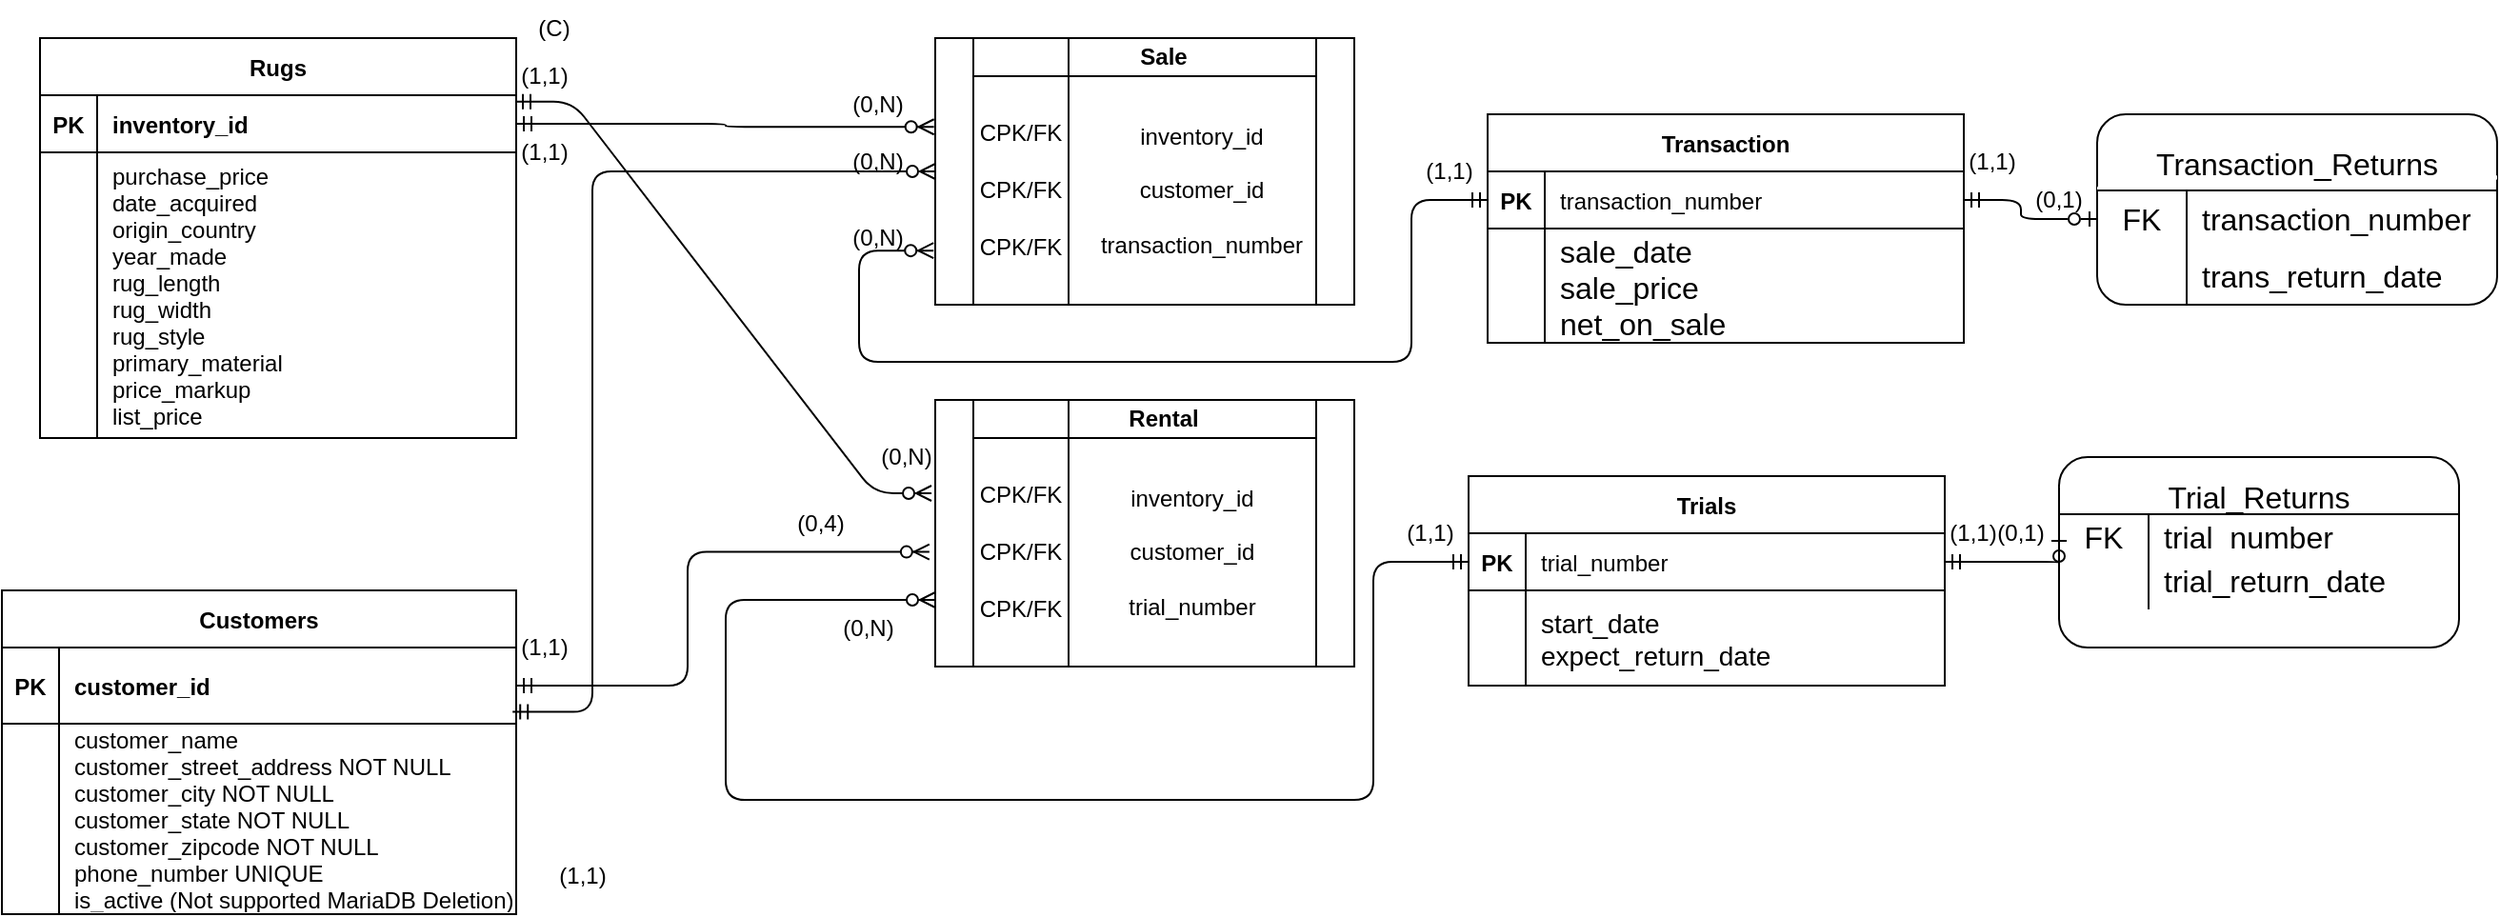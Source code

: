 <mxfile version="21.7.5" type="github">
  <diagram id="R2lEEEUBdFMjLlhIrx00" name="Page-1">
    <mxGraphModel dx="2146" dy="830" grid="1" gridSize="10" guides="1" tooltips="1" connect="1" arrows="1" fold="1" page="1" pageScale="1" pageWidth="850" pageHeight="1100" math="0" shadow="0" extFonts="Permanent Marker^https://fonts.googleapis.com/css?family=Permanent+Marker">
      <root>
        <mxCell id="0" />
        <mxCell id="1" parent="0" />
        <mxCell id="C-vyLk0tnHw3VtMMgP7b-1" value="" style="edgeStyle=entityRelationEdgeStyle;endArrow=ERzeroToMany;startArrow=ERmandOne;endFill=1;startFill=0;entryX=-0.009;entryY=0.35;entryDx=0;entryDy=0;entryPerimeter=0;exitX=0.998;exitY=0.111;exitDx=0;exitDy=0;exitPerimeter=0;" parent="1" source="C-vyLk0tnHw3VtMMgP7b-24" target="LShmClLfT84cLfDmFWbB-32" edge="1">
          <mxGeometry width="100" height="100" relative="1" as="geometry">
            <mxPoint x="290" y="56" as="sourcePoint" />
            <mxPoint x="384" y="80" as="targetPoint" />
            <Array as="points">
              <mxPoint x="330" y="50" />
              <mxPoint x="310" y="130" />
              <mxPoint x="319" y="350" />
              <mxPoint x="360" y="280" />
              <mxPoint x="340" y="310" />
            </Array>
          </mxGeometry>
        </mxCell>
        <mxCell id="C-vyLk0tnHw3VtMMgP7b-2" value="Customers" style="shape=table;startSize=30;container=1;collapsible=1;childLayout=tableLayout;fixedRows=1;rowLines=0;fontStyle=1;align=center;resizeLast=1;" parent="1" vertex="1">
          <mxGeometry x="20" y="310" width="270" height="170" as="geometry" />
        </mxCell>
        <mxCell id="C-vyLk0tnHw3VtMMgP7b-3" value="" style="shape=partialRectangle;collapsible=0;dropTarget=0;pointerEvents=0;fillColor=none;points=[[0,0.5],[1,0.5]];portConstraint=eastwest;top=0;left=0;right=0;bottom=1;" parent="C-vyLk0tnHw3VtMMgP7b-2" vertex="1">
          <mxGeometry y="30" width="270" height="40" as="geometry" />
        </mxCell>
        <mxCell id="C-vyLk0tnHw3VtMMgP7b-4" value="PK" style="shape=partialRectangle;overflow=hidden;connectable=0;fillColor=none;top=0;left=0;bottom=0;right=0;fontStyle=1;" parent="C-vyLk0tnHw3VtMMgP7b-3" vertex="1">
          <mxGeometry width="30" height="40" as="geometry">
            <mxRectangle width="30" height="40" as="alternateBounds" />
          </mxGeometry>
        </mxCell>
        <mxCell id="C-vyLk0tnHw3VtMMgP7b-5" value="customer_id" style="shape=partialRectangle;overflow=hidden;connectable=0;fillColor=none;top=0;left=0;bottom=0;right=0;align=left;spacingLeft=6;fontStyle=1;" parent="C-vyLk0tnHw3VtMMgP7b-3" vertex="1">
          <mxGeometry x="30" width="240" height="40" as="geometry">
            <mxRectangle width="240" height="40" as="alternateBounds" />
          </mxGeometry>
        </mxCell>
        <mxCell id="C-vyLk0tnHw3VtMMgP7b-6" value="" style="shape=partialRectangle;collapsible=0;dropTarget=0;pointerEvents=0;fillColor=none;points=[[0,0.5],[1,0.5]];portConstraint=eastwest;top=0;left=0;right=0;bottom=0;" parent="C-vyLk0tnHw3VtMMgP7b-2" vertex="1">
          <mxGeometry y="70" width="270" height="100" as="geometry" />
        </mxCell>
        <mxCell id="C-vyLk0tnHw3VtMMgP7b-7" value="" style="shape=partialRectangle;overflow=hidden;connectable=0;fillColor=none;top=0;left=0;bottom=0;right=0;" parent="C-vyLk0tnHw3VtMMgP7b-6" vertex="1">
          <mxGeometry width="30" height="100" as="geometry">
            <mxRectangle width="30" height="100" as="alternateBounds" />
          </mxGeometry>
        </mxCell>
        <mxCell id="C-vyLk0tnHw3VtMMgP7b-8" value="customer_name &#xa;customer_street_address NOT NULL&#xa;customer_city NOT NULL&#xa;customer_state NOT NULL&#xa;customer_zipcode NOT NULL&#xa;phone_number UNIQUE&#xa;is_active (Not supported MariaDB Deletion)" style="shape=partialRectangle;overflow=hidden;connectable=0;fillColor=none;top=0;left=0;bottom=0;right=0;align=left;spacingLeft=6;strokeColor=#FF3333;" parent="C-vyLk0tnHw3VtMMgP7b-6" vertex="1">
          <mxGeometry x="30" width="240" height="100" as="geometry">
            <mxRectangle width="240" height="100" as="alternateBounds" />
          </mxGeometry>
        </mxCell>
        <mxCell id="C-vyLk0tnHw3VtMMgP7b-13" value="Transaction" style="shape=table;startSize=30;container=1;collapsible=1;childLayout=tableLayout;fixedRows=1;rowLines=0;fontStyle=1;align=center;resizeLast=1;" parent="1" vertex="1">
          <mxGeometry x="800" y="60" width="250" height="120" as="geometry" />
        </mxCell>
        <mxCell id="C-vyLk0tnHw3VtMMgP7b-14" value="" style="shape=partialRectangle;collapsible=0;dropTarget=0;pointerEvents=0;fillColor=none;points=[[0,0.5],[1,0.5]];portConstraint=eastwest;top=0;left=0;right=0;bottom=1;" parent="C-vyLk0tnHw3VtMMgP7b-13" vertex="1">
          <mxGeometry y="30" width="250" height="30" as="geometry" />
        </mxCell>
        <mxCell id="C-vyLk0tnHw3VtMMgP7b-15" value="PK" style="shape=partialRectangle;overflow=hidden;connectable=0;fillColor=none;top=0;left=0;bottom=0;right=0;fontStyle=1;" parent="C-vyLk0tnHw3VtMMgP7b-14" vertex="1">
          <mxGeometry width="30" height="30" as="geometry">
            <mxRectangle width="30" height="30" as="alternateBounds" />
          </mxGeometry>
        </mxCell>
        <mxCell id="C-vyLk0tnHw3VtMMgP7b-16" value="transaction_number" style="shape=partialRectangle;overflow=hidden;connectable=0;fillColor=none;top=0;left=0;bottom=0;right=0;align=left;spacingLeft=6;fontStyle=0;" parent="C-vyLk0tnHw3VtMMgP7b-14" vertex="1">
          <mxGeometry x="30" width="220" height="30" as="geometry">
            <mxRectangle width="220" height="30" as="alternateBounds" />
          </mxGeometry>
        </mxCell>
        <mxCell id="C-vyLk0tnHw3VtMMgP7b-17" value="" style="shape=partialRectangle;collapsible=0;dropTarget=0;pointerEvents=0;fillColor=none;points=[[0,0.5],[1,0.5]];portConstraint=eastwest;top=0;left=0;right=0;bottom=0;" parent="C-vyLk0tnHw3VtMMgP7b-13" vertex="1">
          <mxGeometry y="60" width="250" height="60" as="geometry" />
        </mxCell>
        <mxCell id="C-vyLk0tnHw3VtMMgP7b-18" value="" style="shape=partialRectangle;overflow=hidden;connectable=0;fillColor=none;top=0;left=0;bottom=0;right=0;" parent="C-vyLk0tnHw3VtMMgP7b-17" vertex="1">
          <mxGeometry width="30" height="60" as="geometry">
            <mxRectangle width="30" height="60" as="alternateBounds" />
          </mxGeometry>
        </mxCell>
        <mxCell id="C-vyLk0tnHw3VtMMgP7b-19" value="sale_date&#xa;sale_price&#xa;net_on_sale" style="shape=partialRectangle;overflow=hidden;connectable=0;fillColor=none;top=0;left=0;bottom=0;right=0;align=left;spacingLeft=6;fontSize=16;" parent="C-vyLk0tnHw3VtMMgP7b-17" vertex="1">
          <mxGeometry x="30" width="220" height="60" as="geometry">
            <mxRectangle width="220" height="60" as="alternateBounds" />
          </mxGeometry>
        </mxCell>
        <mxCell id="C-vyLk0tnHw3VtMMgP7b-23" value="Rugs" style="shape=table;startSize=30;container=1;collapsible=1;childLayout=tableLayout;fixedRows=1;rowLines=0;fontStyle=1;align=center;resizeLast=1;" parent="1" vertex="1">
          <mxGeometry x="40" y="20" width="250" height="210" as="geometry">
            <mxRectangle x="120" y="120" width="100" height="30" as="alternateBounds" />
          </mxGeometry>
        </mxCell>
        <mxCell id="C-vyLk0tnHw3VtMMgP7b-24" value="" style="shape=partialRectangle;collapsible=0;dropTarget=0;pointerEvents=0;fillColor=none;points=[[0,0.5],[1,0.5]];portConstraint=eastwest;top=0;left=0;right=0;bottom=1;" parent="C-vyLk0tnHw3VtMMgP7b-23" vertex="1">
          <mxGeometry y="30" width="250" height="30" as="geometry" />
        </mxCell>
        <mxCell id="C-vyLk0tnHw3VtMMgP7b-25" value="PK" style="shape=partialRectangle;overflow=hidden;connectable=0;fillColor=none;top=0;left=0;bottom=0;right=0;fontStyle=1;" parent="C-vyLk0tnHw3VtMMgP7b-24" vertex="1">
          <mxGeometry width="30" height="30" as="geometry">
            <mxRectangle width="30" height="30" as="alternateBounds" />
          </mxGeometry>
        </mxCell>
        <mxCell id="C-vyLk0tnHw3VtMMgP7b-26" value="inventory_id" style="shape=partialRectangle;overflow=hidden;connectable=0;fillColor=none;top=0;left=0;bottom=0;right=0;align=left;spacingLeft=6;fontStyle=1;" parent="C-vyLk0tnHw3VtMMgP7b-24" vertex="1">
          <mxGeometry x="30" width="220" height="30" as="geometry">
            <mxRectangle width="220" height="30" as="alternateBounds" />
          </mxGeometry>
        </mxCell>
        <mxCell id="C-vyLk0tnHw3VtMMgP7b-27" value="" style="shape=partialRectangle;collapsible=0;dropTarget=0;pointerEvents=0;fillColor=none;points=[[0,0.5],[1,0.5]];portConstraint=eastwest;top=0;left=0;right=0;bottom=0;" parent="C-vyLk0tnHw3VtMMgP7b-23" vertex="1">
          <mxGeometry y="60" width="250" height="150" as="geometry" />
        </mxCell>
        <mxCell id="C-vyLk0tnHw3VtMMgP7b-28" value="" style="shape=partialRectangle;overflow=hidden;connectable=0;fillColor=none;top=0;left=0;bottom=0;right=0;" parent="C-vyLk0tnHw3VtMMgP7b-27" vertex="1">
          <mxGeometry width="30" height="150" as="geometry">
            <mxRectangle width="30" height="150" as="alternateBounds" />
          </mxGeometry>
        </mxCell>
        <mxCell id="C-vyLk0tnHw3VtMMgP7b-29" value="purchase_price&#xa;date_acquired&#xa;origin_country&#xa;year_made&#xa;rug_length&#xa;rug_width&#xa;rug_style&#xa;primary_material&#xa;price_markup&#xa;list_price" style="shape=partialRectangle;overflow=hidden;connectable=0;fillColor=none;top=0;left=0;bottom=0;right=0;align=left;spacingLeft=6;" parent="C-vyLk0tnHw3VtMMgP7b-27" vertex="1">
          <mxGeometry x="30" width="220" height="150" as="geometry">
            <mxRectangle width="220" height="150" as="alternateBounds" />
          </mxGeometry>
        </mxCell>
        <mxCell id="LShmClLfT84cLfDmFWbB-31" value="" style="group" vertex="1" connectable="0" parent="1">
          <mxGeometry x="510" y="210" width="220" height="140" as="geometry" />
        </mxCell>
        <mxCell id="LShmClLfT84cLfDmFWbB-32" value="" style="shape=process;whiteSpace=wrap;html=1;backgroundOutline=1;fillStyle=solid;" vertex="1" parent="LShmClLfT84cLfDmFWbB-31">
          <mxGeometry width="220" height="140" as="geometry" />
        </mxCell>
        <mxCell id="LShmClLfT84cLfDmFWbB-33" value="" style="shape=internalStorage;whiteSpace=wrap;html=1;backgroundOutline=1;container=1;dx=50;dy=20;" vertex="1" parent="LShmClLfT84cLfDmFWbB-31">
          <mxGeometry x="20" width="180" height="140" as="geometry" />
        </mxCell>
        <mxCell id="LShmClLfT84cLfDmFWbB-34" value="&lt;b&gt;Rental&lt;/b&gt;" style="text;html=1;strokeColor=none;fillColor=none;align=center;verticalAlign=middle;whiteSpace=wrap;rounded=0;" vertex="1" parent="LShmClLfT84cLfDmFWbB-33">
          <mxGeometry x="20" width="160" height="20" as="geometry" />
        </mxCell>
        <mxCell id="LShmClLfT84cLfDmFWbB-36" value="CPK/FK" style="text;html=1;strokeColor=none;fillColor=none;align=center;verticalAlign=middle;whiteSpace=wrap;rounded=0;" vertex="1" parent="LShmClLfT84cLfDmFWbB-33">
          <mxGeometry y="65" width="50" height="30" as="geometry" />
        </mxCell>
        <mxCell id="LShmClLfT84cLfDmFWbB-37" value="CPK/FK" style="text;html=1;strokeColor=none;fillColor=none;align=center;verticalAlign=middle;whiteSpace=wrap;rounded=0;" vertex="1" parent="LShmClLfT84cLfDmFWbB-33">
          <mxGeometry y="95" width="50" height="30" as="geometry" />
        </mxCell>
        <mxCell id="LShmClLfT84cLfDmFWbB-38" value="CPK/FK" style="text;html=1;strokeColor=none;fillColor=none;align=center;verticalAlign=middle;whiteSpace=wrap;rounded=0;" vertex="1" parent="LShmClLfT84cLfDmFWbB-33">
          <mxGeometry y="35" width="50" height="30" as="geometry" />
        </mxCell>
        <mxCell id="LShmClLfT84cLfDmFWbB-35" value="inventory_id&lt;br&gt;&lt;br&gt;customer_id&lt;br&gt;&lt;br&gt;trial_number" style="text;html=1;strokeColor=none;fillColor=none;align=center;verticalAlign=middle;whiteSpace=wrap;rounded=0;" vertex="1" parent="LShmClLfT84cLfDmFWbB-31">
          <mxGeometry x="70" y="20" width="130" height="120" as="geometry" />
        </mxCell>
        <mxCell id="LShmClLfT84cLfDmFWbB-39" value="" style="edgeStyle=orthogonalEdgeStyle;endArrow=ERzeroToMany;startArrow=ERmandOne;endFill=1;startFill=0;entryX=-0.014;entryY=0.57;entryDx=0;entryDy=0;exitX=1;exitY=0.5;exitDx=0;exitDy=0;entryPerimeter=0;" edge="1" parent="1" source="C-vyLk0tnHw3VtMMgP7b-3" target="LShmClLfT84cLfDmFWbB-32">
          <mxGeometry width="100" height="100" relative="1" as="geometry">
            <mxPoint x="640" y="100" as="sourcePoint" />
            <mxPoint x="749" y="341" as="targetPoint" />
            <Array as="points">
              <mxPoint x="380" y="360" />
              <mxPoint x="380" y="290" />
            </Array>
          </mxGeometry>
        </mxCell>
        <mxCell id="LShmClLfT84cLfDmFWbB-44" value="Trials" style="shape=table;startSize=30;container=1;collapsible=1;childLayout=tableLayout;fixedRows=1;rowLines=0;fontStyle=1;align=center;resizeLast=1;" vertex="1" parent="1">
          <mxGeometry x="790" y="250" width="250" height="110" as="geometry" />
        </mxCell>
        <mxCell id="LShmClLfT84cLfDmFWbB-45" value="" style="shape=partialRectangle;collapsible=0;dropTarget=0;pointerEvents=0;fillColor=none;points=[[0,0.5],[1,0.5]];portConstraint=eastwest;top=0;left=0;right=0;bottom=1;" vertex="1" parent="LShmClLfT84cLfDmFWbB-44">
          <mxGeometry y="30" width="250" height="30" as="geometry" />
        </mxCell>
        <mxCell id="LShmClLfT84cLfDmFWbB-46" value="PK" style="shape=partialRectangle;overflow=hidden;connectable=0;fillColor=none;top=0;left=0;bottom=0;right=0;fontStyle=1;" vertex="1" parent="LShmClLfT84cLfDmFWbB-45">
          <mxGeometry width="30" height="30" as="geometry">
            <mxRectangle width="30" height="30" as="alternateBounds" />
          </mxGeometry>
        </mxCell>
        <mxCell id="LShmClLfT84cLfDmFWbB-47" value="trial_number" style="shape=partialRectangle;overflow=hidden;connectable=0;fillColor=none;top=0;left=0;bottom=0;right=0;align=left;spacingLeft=6;fontStyle=0;" vertex="1" parent="LShmClLfT84cLfDmFWbB-45">
          <mxGeometry x="30" width="220" height="30" as="geometry">
            <mxRectangle width="220" height="30" as="alternateBounds" />
          </mxGeometry>
        </mxCell>
        <mxCell id="LShmClLfT84cLfDmFWbB-48" value="" style="shape=partialRectangle;collapsible=0;dropTarget=0;pointerEvents=0;fillColor=none;points=[[0,0.5],[1,0.5]];portConstraint=eastwest;top=0;left=0;right=0;bottom=0;" vertex="1" parent="LShmClLfT84cLfDmFWbB-44">
          <mxGeometry y="60" width="250" height="50" as="geometry" />
        </mxCell>
        <mxCell id="LShmClLfT84cLfDmFWbB-49" value="" style="shape=partialRectangle;overflow=hidden;connectable=0;fillColor=none;top=0;left=0;bottom=0;right=0;" vertex="1" parent="LShmClLfT84cLfDmFWbB-48">
          <mxGeometry width="30" height="50" as="geometry">
            <mxRectangle width="30" height="50" as="alternateBounds" />
          </mxGeometry>
        </mxCell>
        <mxCell id="LShmClLfT84cLfDmFWbB-50" value="start_date&#xa;expect_return_date" style="shape=partialRectangle;overflow=hidden;connectable=0;fillColor=none;top=0;left=0;bottom=0;right=0;align=left;spacingLeft=6;fontSize=14;" vertex="1" parent="LShmClLfT84cLfDmFWbB-48">
          <mxGeometry x="30" width="220" height="50" as="geometry">
            <mxRectangle width="220" height="50" as="alternateBounds" />
          </mxGeometry>
        </mxCell>
        <mxCell id="LShmClLfT84cLfDmFWbB-61" value="" style="group" vertex="1" connectable="0" parent="1">
          <mxGeometry x="1120" y="60" width="210" height="100" as="geometry" />
        </mxCell>
        <mxCell id="LShmClLfT84cLfDmFWbB-41" value="" style="rounded=1;whiteSpace=wrap;html=1;fillStyle=hatch;" vertex="1" parent="LShmClLfT84cLfDmFWbB-61">
          <mxGeometry width="210" height="100" as="geometry" />
        </mxCell>
        <mxCell id="LShmClLfT84cLfDmFWbB-51" value="Transaction_Returns" style="shape=table;startSize=30;container=1;collapsible=0;childLayout=tableLayout;fixedRows=1;rowLines=0;fontStyle=0;strokeColor=default;fontSize=16;perimeterSpacing=2;fillStyle=hatch;backgroundOutline=0;swimlaneHead=0;swimlaneBody=0;rounded=1;" vertex="1" parent="LShmClLfT84cLfDmFWbB-61">
          <mxGeometry y="10" width="210" height="90" as="geometry" />
        </mxCell>
        <mxCell id="LShmClLfT84cLfDmFWbB-52" value="" style="shape=tableRow;horizontal=0;startSize=0;swimlaneHead=0;swimlaneBody=0;top=0;left=0;bottom=0;right=0;collapsible=0;dropTarget=0;fillColor=none;points=[[0,0.5],[1,0.5]];portConstraint=eastwest;strokeColor=inherit;fontSize=16;" vertex="1" parent="LShmClLfT84cLfDmFWbB-51">
          <mxGeometry y="30" width="210" height="30" as="geometry" />
        </mxCell>
        <mxCell id="LShmClLfT84cLfDmFWbB-53" value="FK" style="shape=partialRectangle;html=1;whiteSpace=wrap;connectable=0;fillColor=none;top=0;left=0;bottom=0;right=0;overflow=hidden;pointerEvents=1;strokeColor=inherit;fontSize=16;" vertex="1" parent="LShmClLfT84cLfDmFWbB-52">
          <mxGeometry width="47" height="30" as="geometry">
            <mxRectangle width="47" height="30" as="alternateBounds" />
          </mxGeometry>
        </mxCell>
        <mxCell id="LShmClLfT84cLfDmFWbB-54" value="transaction_number" style="shape=partialRectangle;html=1;whiteSpace=wrap;connectable=0;fillColor=none;top=0;left=0;bottom=0;right=0;align=left;spacingLeft=6;overflow=hidden;strokeColor=inherit;fontSize=16;" vertex="1" parent="LShmClLfT84cLfDmFWbB-52">
          <mxGeometry x="47" width="163" height="30" as="geometry">
            <mxRectangle width="163" height="30" as="alternateBounds" />
          </mxGeometry>
        </mxCell>
        <mxCell id="LShmClLfT84cLfDmFWbB-58" value="" style="shape=tableRow;horizontal=0;startSize=0;swimlaneHead=0;swimlaneBody=0;top=0;left=0;bottom=0;right=0;collapsible=0;dropTarget=0;fillColor=none;points=[[0,0.5],[1,0.5]];portConstraint=eastwest;strokeColor=inherit;fontSize=16;" vertex="1" parent="LShmClLfT84cLfDmFWbB-51">
          <mxGeometry y="60" width="210" height="30" as="geometry" />
        </mxCell>
        <mxCell id="LShmClLfT84cLfDmFWbB-59" value="" style="shape=partialRectangle;html=1;whiteSpace=wrap;connectable=0;fillColor=none;top=0;left=0;bottom=0;right=0;overflow=hidden;strokeColor=inherit;fontSize=16;" vertex="1" parent="LShmClLfT84cLfDmFWbB-58">
          <mxGeometry width="47" height="30" as="geometry">
            <mxRectangle width="47" height="30" as="alternateBounds" />
          </mxGeometry>
        </mxCell>
        <mxCell id="LShmClLfT84cLfDmFWbB-60" value="trans_return_date" style="shape=partialRectangle;html=1;whiteSpace=wrap;connectable=0;fillColor=none;top=0;left=0;bottom=0;right=0;align=left;spacingLeft=6;overflow=hidden;strokeColor=inherit;fontSize=16;" vertex="1" parent="LShmClLfT84cLfDmFWbB-58">
          <mxGeometry x="47" width="163" height="30" as="geometry">
            <mxRectangle width="163" height="30" as="alternateBounds" />
          </mxGeometry>
        </mxCell>
        <mxCell id="LShmClLfT84cLfDmFWbB-69" value="" style="group" vertex="1" connectable="0" parent="1">
          <mxGeometry x="1100" y="240" width="210" height="100" as="geometry" />
        </mxCell>
        <mxCell id="LShmClLfT84cLfDmFWbB-70" value="" style="rounded=1;whiteSpace=wrap;html=1;fillStyle=hatch;" vertex="1" parent="LShmClLfT84cLfDmFWbB-69">
          <mxGeometry width="210" height="100" as="geometry" />
        </mxCell>
        <mxCell id="LShmClLfT84cLfDmFWbB-71" value="Trial_Returns" style="shape=table;startSize=20;container=1;collapsible=0;childLayout=tableLayout;fixedRows=1;rowLines=0;fontStyle=0;strokeColor=default;fontSize=16;perimeterSpacing=2;fillStyle=hatch;backgroundOutline=0;swimlaneHead=0;swimlaneBody=0;rounded=1;" vertex="1" parent="LShmClLfT84cLfDmFWbB-69">
          <mxGeometry y="10" width="210" height="80" as="geometry" />
        </mxCell>
        <mxCell id="LShmClLfT84cLfDmFWbB-72" value="" style="shape=tableRow;horizontal=0;startSize=0;swimlaneHead=0;swimlaneBody=0;top=0;left=0;bottom=0;right=0;collapsible=0;dropTarget=0;fillColor=none;points=[[0,0.5],[1,0.5]];portConstraint=eastwest;strokeColor=inherit;fontSize=16;" vertex="1" parent="LShmClLfT84cLfDmFWbB-71">
          <mxGeometry y="20" width="210" height="20" as="geometry" />
        </mxCell>
        <mxCell id="LShmClLfT84cLfDmFWbB-73" value="FK" style="shape=partialRectangle;html=1;whiteSpace=wrap;connectable=0;fillColor=none;top=0;left=0;bottom=0;right=0;overflow=hidden;pointerEvents=1;strokeColor=inherit;fontSize=16;" vertex="1" parent="LShmClLfT84cLfDmFWbB-72">
          <mxGeometry width="47" height="20" as="geometry">
            <mxRectangle width="47" height="20" as="alternateBounds" />
          </mxGeometry>
        </mxCell>
        <mxCell id="LShmClLfT84cLfDmFWbB-74" value="trial_number" style="shape=partialRectangle;html=1;whiteSpace=wrap;connectable=0;fillColor=none;top=0;left=0;bottom=0;right=0;align=left;spacingLeft=6;overflow=hidden;strokeColor=inherit;fontSize=16;" vertex="1" parent="LShmClLfT84cLfDmFWbB-72">
          <mxGeometry x="47" width="163" height="20" as="geometry">
            <mxRectangle width="163" height="20" as="alternateBounds" />
          </mxGeometry>
        </mxCell>
        <mxCell id="LShmClLfT84cLfDmFWbB-75" value="" style="shape=tableRow;horizontal=0;startSize=0;swimlaneHead=0;swimlaneBody=0;top=0;left=0;bottom=0;right=0;collapsible=0;dropTarget=0;fillColor=none;points=[[0,0.5],[1,0.5]];portConstraint=eastwest;strokeColor=inherit;fontSize=16;" vertex="1" parent="LShmClLfT84cLfDmFWbB-71">
          <mxGeometry y="40" width="210" height="30" as="geometry" />
        </mxCell>
        <mxCell id="LShmClLfT84cLfDmFWbB-76" value="" style="shape=partialRectangle;html=1;whiteSpace=wrap;connectable=0;fillColor=none;top=0;left=0;bottom=0;right=0;overflow=hidden;strokeColor=inherit;fontSize=16;" vertex="1" parent="LShmClLfT84cLfDmFWbB-75">
          <mxGeometry width="47" height="30" as="geometry">
            <mxRectangle width="47" height="30" as="alternateBounds" />
          </mxGeometry>
        </mxCell>
        <mxCell id="LShmClLfT84cLfDmFWbB-77" value="trial_return_date" style="shape=partialRectangle;html=1;whiteSpace=wrap;connectable=0;fillColor=none;top=0;left=0;bottom=0;right=0;align=left;spacingLeft=6;overflow=hidden;strokeColor=inherit;fontSize=16;" vertex="1" parent="LShmClLfT84cLfDmFWbB-75">
          <mxGeometry x="47" width="163" height="30" as="geometry">
            <mxRectangle width="163" height="30" as="alternateBounds" />
          </mxGeometry>
        </mxCell>
        <mxCell id="LShmClLfT84cLfDmFWbB-91" value="" style="edgeStyle=orthogonalEdgeStyle;endArrow=ERzeroToMany;startArrow=ERmandOne;endFill=1;startFill=0;entryX=0;entryY=0.5;entryDx=0;entryDy=0;exitX=0.993;exitY=0.844;exitDx=0;exitDy=0;exitPerimeter=0;" edge="1" parent="1" source="C-vyLk0tnHw3VtMMgP7b-3" target="LShmClLfT84cLfDmFWbB-1">
          <mxGeometry width="100" height="100" relative="1" as="geometry">
            <mxPoint x="300" y="280" as="sourcePoint" />
            <mxPoint x="527" y="310" as="targetPoint" />
            <Array as="points">
              <mxPoint x="330" y="374" />
              <mxPoint x="330" y="90" />
            </Array>
          </mxGeometry>
        </mxCell>
        <mxCell id="LShmClLfT84cLfDmFWbB-92" value="" style="edgeStyle=orthogonalEdgeStyle;endArrow=ERzeroToMany;startArrow=ERmandOne;endFill=1;startFill=0;exitX=1;exitY=0.5;exitDx=0;exitDy=0;entryX=-0.003;entryY=0.333;entryDx=0;entryDy=0;entryPerimeter=0;" edge="1" parent="1" source="C-vyLk0tnHw3VtMMgP7b-24" target="LShmClLfT84cLfDmFWbB-1">
          <mxGeometry width="100" height="100" relative="1" as="geometry">
            <mxPoint x="300" y="70" as="sourcePoint" />
            <mxPoint x="530" y="140" as="targetPoint" />
          </mxGeometry>
        </mxCell>
        <mxCell id="LShmClLfT84cLfDmFWbB-22" value="" style="group" vertex="1" connectable="0" parent="1">
          <mxGeometry x="510" y="20" width="220" height="140" as="geometry" />
        </mxCell>
        <mxCell id="LShmClLfT84cLfDmFWbB-1" value="" style="shape=process;whiteSpace=wrap;html=1;backgroundOutline=1;fillStyle=solid;" vertex="1" parent="LShmClLfT84cLfDmFWbB-22">
          <mxGeometry width="220" height="140" as="geometry" />
        </mxCell>
        <mxCell id="LShmClLfT84cLfDmFWbB-14" value="" style="shape=internalStorage;whiteSpace=wrap;html=1;backgroundOutline=1;container=1;dx=50;dy=20;" vertex="1" parent="LShmClLfT84cLfDmFWbB-22">
          <mxGeometry x="20" width="180" height="140" as="geometry" />
        </mxCell>
        <mxCell id="LShmClLfT84cLfDmFWbB-26" value="inventory_id&lt;br&gt;&lt;br&gt;customer_id&lt;br&gt;&lt;br&gt;transaction_number" style="text;html=1;strokeColor=none;fillColor=none;align=center;verticalAlign=middle;whiteSpace=wrap;rounded=0;" vertex="1" parent="LShmClLfT84cLfDmFWbB-14">
          <mxGeometry x="50" y="20" width="140" height="120" as="geometry" />
        </mxCell>
        <mxCell id="LShmClLfT84cLfDmFWbB-28" value="CPK/FK" style="text;html=1;strokeColor=none;fillColor=none;align=center;verticalAlign=middle;whiteSpace=wrap;rounded=0;" vertex="1" parent="LShmClLfT84cLfDmFWbB-14">
          <mxGeometry y="65" width="50" height="30" as="geometry" />
        </mxCell>
        <mxCell id="LShmClLfT84cLfDmFWbB-30" value="CPK/FK" style="text;html=1;strokeColor=none;fillColor=none;align=center;verticalAlign=middle;whiteSpace=wrap;rounded=0;" vertex="1" parent="LShmClLfT84cLfDmFWbB-14">
          <mxGeometry y="95" width="50" height="30" as="geometry" />
        </mxCell>
        <mxCell id="LShmClLfT84cLfDmFWbB-29" value="CPK/FK" style="text;html=1;strokeColor=none;fillColor=none;align=center;verticalAlign=middle;whiteSpace=wrap;rounded=0;" vertex="1" parent="LShmClLfT84cLfDmFWbB-14">
          <mxGeometry y="35" width="50" height="30" as="geometry" />
        </mxCell>
        <mxCell id="LShmClLfT84cLfDmFWbB-23" value="&lt;b&gt;Sale&lt;/b&gt;" style="text;html=1;strokeColor=none;fillColor=none;align=center;verticalAlign=middle;whiteSpace=wrap;rounded=0;" vertex="1" parent="LShmClLfT84cLfDmFWbB-22">
          <mxGeometry x="40" width="160" height="20" as="geometry" />
        </mxCell>
        <mxCell id="LShmClLfT84cLfDmFWbB-105" value="(0,N)" style="text;html=1;strokeColor=none;fillColor=none;align=center;verticalAlign=middle;whiteSpace=wrap;rounded=0;" vertex="1" parent="LShmClLfT84cLfDmFWbB-22">
          <mxGeometry x="-60" y="50" width="60" height="30" as="geometry" />
        </mxCell>
        <mxCell id="LShmClLfT84cLfDmFWbB-106" value="(0,N)" style="text;html=1;strokeColor=none;fillColor=none;align=center;verticalAlign=middle;whiteSpace=wrap;rounded=0;" vertex="1" parent="LShmClLfT84cLfDmFWbB-22">
          <mxGeometry x="-60" y="90" width="60" height="30" as="geometry" />
        </mxCell>
        <mxCell id="LShmClLfT84cLfDmFWbB-93" value="" style="edgeStyle=orthogonalEdgeStyle;endArrow=ERzeroToMany;startArrow=ERmandOne;endFill=1;startFill=0;entryX=-0.004;entryY=0.797;entryDx=0;entryDy=0;entryPerimeter=0;exitX=0;exitY=0.5;exitDx=0;exitDy=0;" edge="1" parent="1" source="C-vyLk0tnHw3VtMMgP7b-14" target="LShmClLfT84cLfDmFWbB-1">
          <mxGeometry width="100" height="100" relative="1" as="geometry">
            <mxPoint x="790" y="90" as="sourcePoint" />
            <mxPoint x="502" y="126" as="targetPoint" />
            <Array as="points">
              <mxPoint x="760" y="105" />
              <mxPoint x="760" y="190" />
              <mxPoint x="470" y="190" />
              <mxPoint x="470" y="132" />
            </Array>
          </mxGeometry>
        </mxCell>
        <mxCell id="LShmClLfT84cLfDmFWbB-94" value="" style="edgeStyle=orthogonalEdgeStyle;endArrow=ERzeroToMany;startArrow=ERmandOne;endFill=1;startFill=0;exitX=0;exitY=0.5;exitDx=0;exitDy=0;entryX=0;entryY=0.75;entryDx=0;entryDy=0;" edge="1" parent="1" source="LShmClLfT84cLfDmFWbB-45" target="LShmClLfT84cLfDmFWbB-32">
          <mxGeometry width="100" height="100" relative="1" as="geometry">
            <mxPoint x="839.97" y="270" as="sourcePoint" />
            <mxPoint x="400" y="370" as="targetPoint" />
            <Array as="points">
              <mxPoint x="740" y="295" />
              <mxPoint x="740" y="420" />
              <mxPoint x="400" y="420" />
              <mxPoint x="400" y="315" />
            </Array>
          </mxGeometry>
        </mxCell>
        <mxCell id="LShmClLfT84cLfDmFWbB-95" value="" style="edgeStyle=orthogonalEdgeStyle;endArrow=ERzeroToOne;startArrow=ERmandOne;endFill=0;startFill=0;exitX=1;exitY=0.5;exitDx=0;exitDy=0;entryX=0;entryY=0.5;entryDx=0;entryDy=0;" edge="1" parent="1" source="LShmClLfT84cLfDmFWbB-45" target="LShmClLfT84cLfDmFWbB-72">
          <mxGeometry width="100" height="100" relative="1" as="geometry">
            <mxPoint x="1050" y="300" as="sourcePoint" />
            <mxPoint x="1200" y="280" as="targetPoint" />
            <Array as="points">
              <mxPoint x="1060" y="295" />
              <mxPoint x="1060" y="295" />
            </Array>
          </mxGeometry>
        </mxCell>
        <mxCell id="LShmClLfT84cLfDmFWbB-96" value="" style="edgeStyle=orthogonalEdgeStyle;endArrow=ERzeroToOne;startArrow=ERmandOne;endFill=0;startFill=0;exitX=1;exitY=0.5;exitDx=0;exitDy=0;entryX=0;entryY=0.5;entryDx=0;entryDy=0;" edge="1" parent="1" source="C-vyLk0tnHw3VtMMgP7b-14" target="LShmClLfT84cLfDmFWbB-52">
          <mxGeometry width="100" height="100" relative="1" as="geometry">
            <mxPoint x="1060" y="130" as="sourcePoint" />
            <mxPoint x="1235" y="140" as="targetPoint" />
            <Array as="points">
              <mxPoint x="1080" y="105" />
              <mxPoint x="1080" y="115" />
            </Array>
          </mxGeometry>
        </mxCell>
        <mxCell id="LShmClLfT84cLfDmFWbB-97" value="(C)" style="text;html=1;strokeColor=none;fillColor=none;align=center;verticalAlign=middle;whiteSpace=wrap;rounded=0;" vertex="1" parent="1">
          <mxGeometry x="280" width="60" height="30" as="geometry" />
        </mxCell>
        <mxCell id="LShmClLfT84cLfDmFWbB-98" value="(0,4)" style="text;html=1;strokeColor=none;fillColor=none;align=center;verticalAlign=middle;whiteSpace=wrap;rounded=0;" vertex="1" parent="1">
          <mxGeometry x="420" y="260" width="60" height="30" as="geometry" />
        </mxCell>
        <mxCell id="LShmClLfT84cLfDmFWbB-104" value="(0,N)" style="text;html=1;strokeColor=none;fillColor=none;align=center;verticalAlign=middle;whiteSpace=wrap;rounded=0;" vertex="1" parent="1">
          <mxGeometry x="450" y="40" width="60" height="30" as="geometry" />
        </mxCell>
        <mxCell id="LShmClLfT84cLfDmFWbB-108" value="(0,1)" style="text;html=1;strokeColor=none;fillColor=none;align=center;verticalAlign=middle;whiteSpace=wrap;rounded=0;" vertex="1" parent="1">
          <mxGeometry x="1050" y="265" width="60" height="30" as="geometry" />
        </mxCell>
        <mxCell id="LShmClLfT84cLfDmFWbB-107" value="(0,1)" style="text;html=1;strokeColor=none;fillColor=none;align=center;verticalAlign=middle;whiteSpace=wrap;rounded=0;" vertex="1" parent="1">
          <mxGeometry x="1070" y="90" width="60" height="30" as="geometry" />
        </mxCell>
        <mxCell id="LShmClLfT84cLfDmFWbB-109" value="(1,1)" style="text;html=1;strokeColor=none;fillColor=none;align=center;verticalAlign=middle;whiteSpace=wrap;rounded=0;" vertex="1" parent="1">
          <mxGeometry x="740" y="265" width="60" height="30" as="geometry" />
        </mxCell>
        <mxCell id="LShmClLfT84cLfDmFWbB-110" value="(1,1)" style="text;html=1;strokeColor=none;fillColor=none;align=center;verticalAlign=middle;whiteSpace=wrap;rounded=0;" vertex="1" parent="1">
          <mxGeometry x="750" y="75" width="60" height="30" as="geometry" />
        </mxCell>
        <mxCell id="LShmClLfT84cLfDmFWbB-111" value="(1,1)" style="text;html=1;strokeColor=none;fillColor=none;align=center;verticalAlign=middle;whiteSpace=wrap;rounded=0;" vertex="1" parent="1">
          <mxGeometry x="290" y="30" width="30" height="20" as="geometry" />
        </mxCell>
        <mxCell id="LShmClLfT84cLfDmFWbB-112" value="(1,1)" style="text;html=1;strokeColor=none;fillColor=none;align=center;verticalAlign=middle;whiteSpace=wrap;rounded=0;" vertex="1" parent="1">
          <mxGeometry x="290" y="70" width="30" height="20" as="geometry" />
        </mxCell>
        <mxCell id="LShmClLfT84cLfDmFWbB-114" value="(1,1)" style="text;html=1;strokeColor=none;fillColor=none;align=center;verticalAlign=middle;whiteSpace=wrap;rounded=0;" vertex="1" parent="1">
          <mxGeometry x="290" y="330" width="30" height="20" as="geometry" />
        </mxCell>
        <mxCell id="LShmClLfT84cLfDmFWbB-115" value="(1,1)" style="text;html=1;strokeColor=none;fillColor=none;align=center;verticalAlign=middle;whiteSpace=wrap;rounded=0;" vertex="1" parent="1">
          <mxGeometry x="310" y="450" width="30" height="20" as="geometry" />
        </mxCell>
        <mxCell id="LShmClLfT84cLfDmFWbB-117" value="(1,1)" style="text;html=1;strokeColor=none;fillColor=none;align=center;verticalAlign=middle;whiteSpace=wrap;rounded=0;" vertex="1" parent="1">
          <mxGeometry x="1040" y="270" width="30" height="20" as="geometry" />
        </mxCell>
        <mxCell id="LShmClLfT84cLfDmFWbB-118" value="(1,1)" style="text;html=1;strokeColor=none;fillColor=none;align=center;verticalAlign=middle;whiteSpace=wrap;rounded=0;" vertex="1" parent="1">
          <mxGeometry x="1050" y="75" width="30" height="20" as="geometry" />
        </mxCell>
        <mxCell id="LShmClLfT84cLfDmFWbB-119" value="(0,N)" style="text;html=1;strokeColor=none;fillColor=none;align=center;verticalAlign=middle;whiteSpace=wrap;rounded=0;" vertex="1" parent="1">
          <mxGeometry x="460" y="320" width="30" height="20" as="geometry" />
        </mxCell>
        <mxCell id="LShmClLfT84cLfDmFWbB-123" value="(0,N)" style="text;html=1;strokeColor=none;fillColor=none;align=center;verticalAlign=middle;whiteSpace=wrap;rounded=0;" vertex="1" parent="1">
          <mxGeometry x="480" y="230" width="30" height="20" as="geometry" />
        </mxCell>
      </root>
    </mxGraphModel>
  </diagram>
</mxfile>
